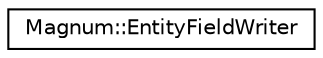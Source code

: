 digraph "圖形化之類別階層"
{
  edge [fontname="Helvetica",fontsize="10",labelfontname="Helvetica",labelfontsize="10"];
  node [fontname="Helvetica",fontsize="10",shape=record];
  rankdir="LR";
  Node1 [label="Magnum::EntityFieldWriter",height=0.2,width=0.4,color="black", fillcolor="white", style="filled",URL="$class_magnum_1_1_entity_field_writer.html"];
}
